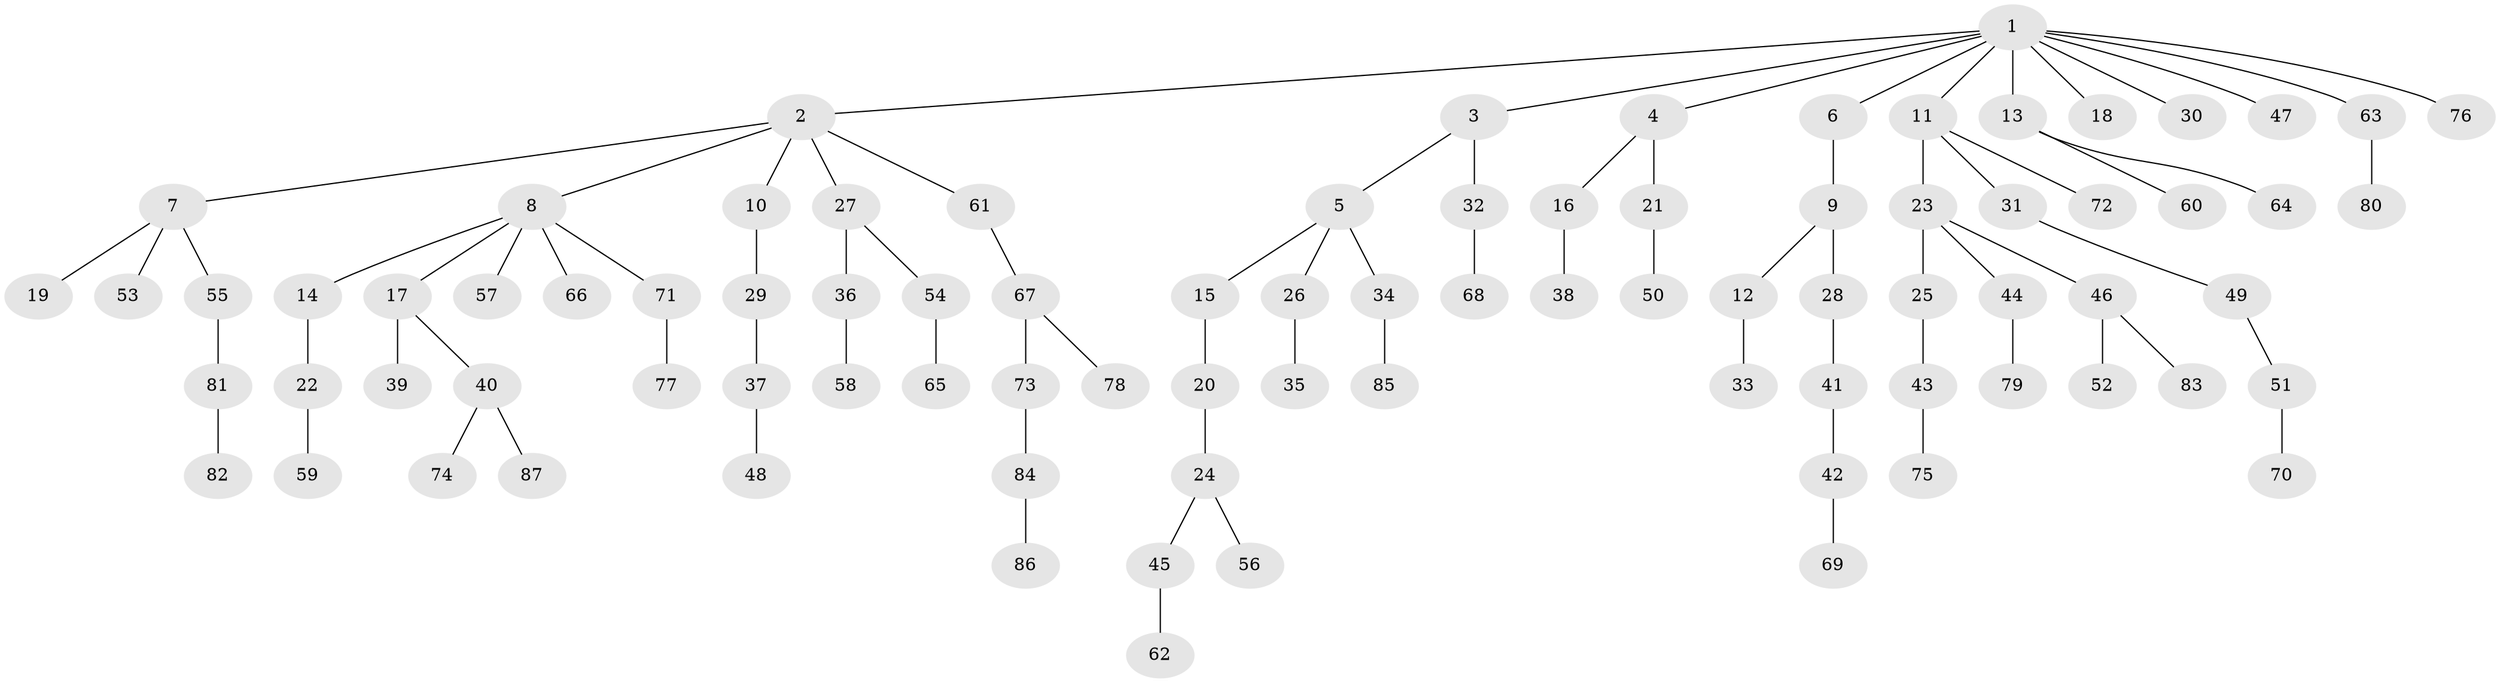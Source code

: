 // Generated by graph-tools (version 1.1) at 2025/11/02/27/25 16:11:26]
// undirected, 87 vertices, 86 edges
graph export_dot {
graph [start="1"]
  node [color=gray90,style=filled];
  1;
  2;
  3;
  4;
  5;
  6;
  7;
  8;
  9;
  10;
  11;
  12;
  13;
  14;
  15;
  16;
  17;
  18;
  19;
  20;
  21;
  22;
  23;
  24;
  25;
  26;
  27;
  28;
  29;
  30;
  31;
  32;
  33;
  34;
  35;
  36;
  37;
  38;
  39;
  40;
  41;
  42;
  43;
  44;
  45;
  46;
  47;
  48;
  49;
  50;
  51;
  52;
  53;
  54;
  55;
  56;
  57;
  58;
  59;
  60;
  61;
  62;
  63;
  64;
  65;
  66;
  67;
  68;
  69;
  70;
  71;
  72;
  73;
  74;
  75;
  76;
  77;
  78;
  79;
  80;
  81;
  82;
  83;
  84;
  85;
  86;
  87;
  1 -- 2;
  1 -- 3;
  1 -- 4;
  1 -- 6;
  1 -- 11;
  1 -- 13;
  1 -- 18;
  1 -- 30;
  1 -- 47;
  1 -- 63;
  1 -- 76;
  2 -- 7;
  2 -- 8;
  2 -- 10;
  2 -- 27;
  2 -- 61;
  3 -- 5;
  3 -- 32;
  4 -- 16;
  4 -- 21;
  5 -- 15;
  5 -- 26;
  5 -- 34;
  6 -- 9;
  7 -- 19;
  7 -- 53;
  7 -- 55;
  8 -- 14;
  8 -- 17;
  8 -- 57;
  8 -- 66;
  8 -- 71;
  9 -- 12;
  9 -- 28;
  10 -- 29;
  11 -- 23;
  11 -- 31;
  11 -- 72;
  12 -- 33;
  13 -- 60;
  13 -- 64;
  14 -- 22;
  15 -- 20;
  16 -- 38;
  17 -- 39;
  17 -- 40;
  20 -- 24;
  21 -- 50;
  22 -- 59;
  23 -- 25;
  23 -- 44;
  23 -- 46;
  24 -- 45;
  24 -- 56;
  25 -- 43;
  26 -- 35;
  27 -- 36;
  27 -- 54;
  28 -- 41;
  29 -- 37;
  31 -- 49;
  32 -- 68;
  34 -- 85;
  36 -- 58;
  37 -- 48;
  40 -- 74;
  40 -- 87;
  41 -- 42;
  42 -- 69;
  43 -- 75;
  44 -- 79;
  45 -- 62;
  46 -- 52;
  46 -- 83;
  49 -- 51;
  51 -- 70;
  54 -- 65;
  55 -- 81;
  61 -- 67;
  63 -- 80;
  67 -- 73;
  67 -- 78;
  71 -- 77;
  73 -- 84;
  81 -- 82;
  84 -- 86;
}
